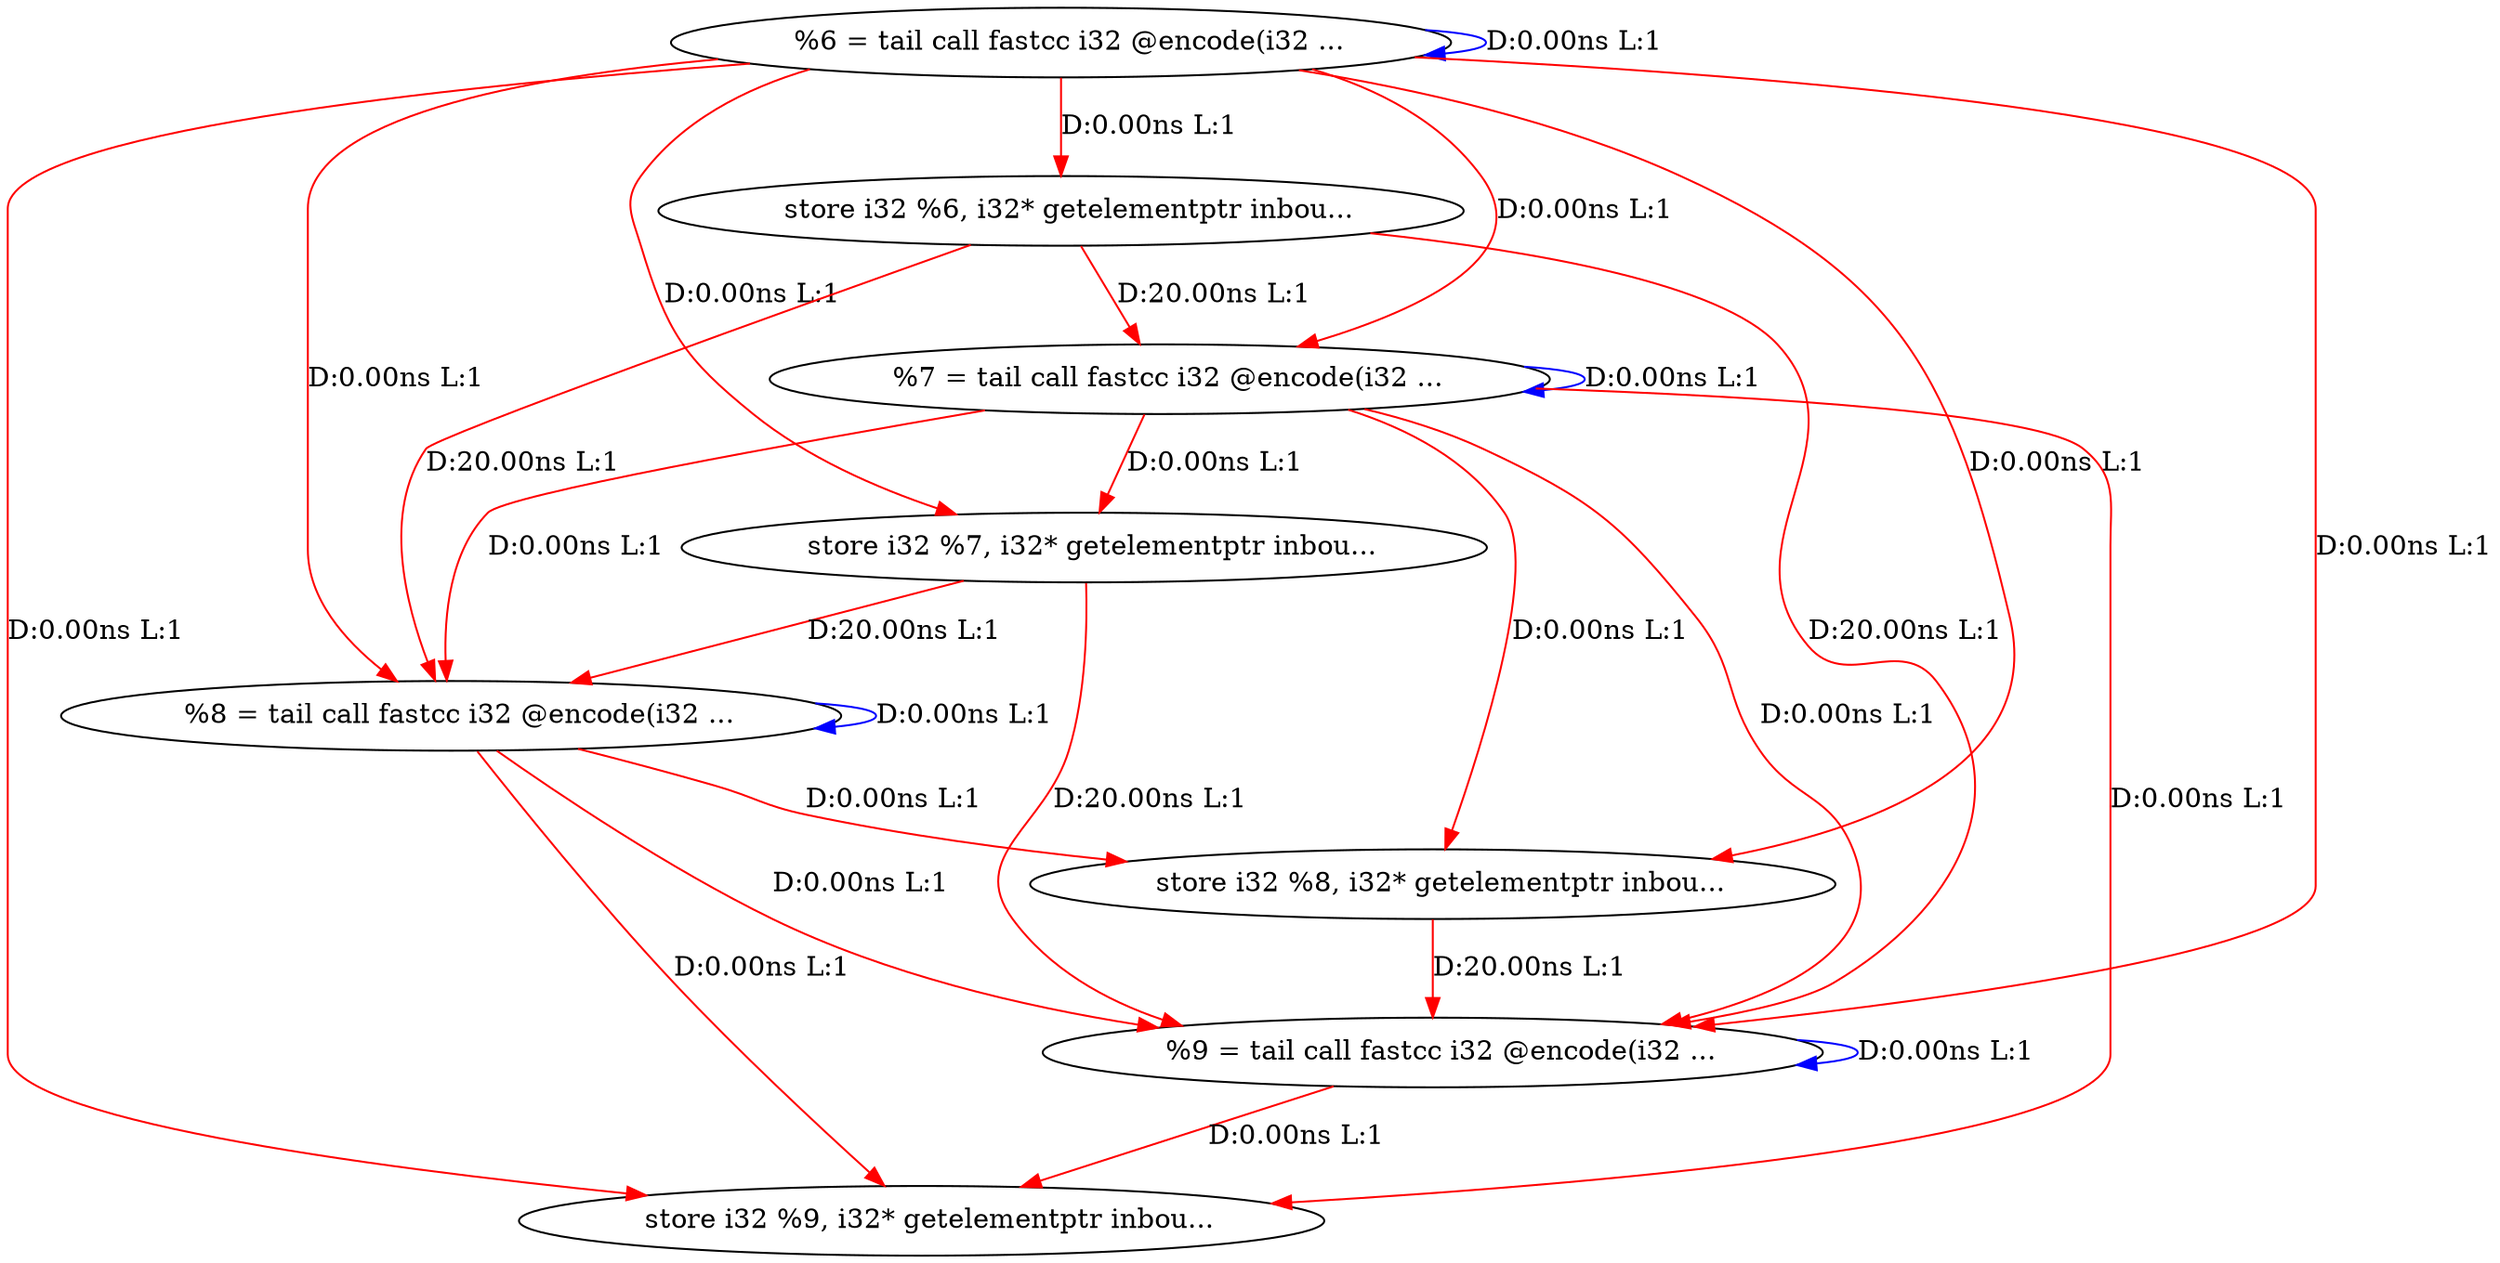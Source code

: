digraph {
Node0x3f359a0[label="  %6 = tail call fastcc i32 @encode(i32 ..."];
Node0x3f359a0 -> Node0x3f359a0[label="D:0.00ns L:1",color=blue];
Node0x3f35a80[label="  store i32 %6, i32* getelementptr inbou..."];
Node0x3f359a0 -> Node0x3f35a80[label="D:0.00ns L:1",color=red];
Node0x3f35b60[label="  %7 = tail call fastcc i32 @encode(i32 ..."];
Node0x3f359a0 -> Node0x3f35b60[label="D:0.00ns L:1",color=red];
Node0x3f35c40[label="  store i32 %7, i32* getelementptr inbou..."];
Node0x3f359a0 -> Node0x3f35c40[label="D:0.00ns L:1",color=red];
Node0x3f35d60[label="  %8 = tail call fastcc i32 @encode(i32 ..."];
Node0x3f359a0 -> Node0x3f35d60[label="D:0.00ns L:1",color=red];
Node0x3f35e40[label="  store i32 %8, i32* getelementptr inbou..."];
Node0x3f359a0 -> Node0x3f35e40[label="D:0.00ns L:1",color=red];
Node0x3f35f60[label="  %9 = tail call fastcc i32 @encode(i32 ..."];
Node0x3f359a0 -> Node0x3f35f60[label="D:0.00ns L:1",color=red];
Node0x3f36040[label="  store i32 %9, i32* getelementptr inbou..."];
Node0x3f359a0 -> Node0x3f36040[label="D:0.00ns L:1",color=red];
Node0x3f35a80 -> Node0x3f35b60[label="D:20.00ns L:1",color=red];
Node0x3f35a80 -> Node0x3f35d60[label="D:20.00ns L:1",color=red];
Node0x3f35a80 -> Node0x3f35f60[label="D:20.00ns L:1",color=red];
Node0x3f35b60 -> Node0x3f35b60[label="D:0.00ns L:1",color=blue];
Node0x3f35b60 -> Node0x3f35c40[label="D:0.00ns L:1",color=red];
Node0x3f35b60 -> Node0x3f35d60[label="D:0.00ns L:1",color=red];
Node0x3f35b60 -> Node0x3f35e40[label="D:0.00ns L:1",color=red];
Node0x3f35b60 -> Node0x3f35f60[label="D:0.00ns L:1",color=red];
Node0x3f35b60 -> Node0x3f36040[label="D:0.00ns L:1",color=red];
Node0x3f35c40 -> Node0x3f35d60[label="D:20.00ns L:1",color=red];
Node0x3f35c40 -> Node0x3f35f60[label="D:20.00ns L:1",color=red];
Node0x3f35d60 -> Node0x3f35d60[label="D:0.00ns L:1",color=blue];
Node0x3f35d60 -> Node0x3f35e40[label="D:0.00ns L:1",color=red];
Node0x3f35d60 -> Node0x3f35f60[label="D:0.00ns L:1",color=red];
Node0x3f35d60 -> Node0x3f36040[label="D:0.00ns L:1",color=red];
Node0x3f35e40 -> Node0x3f35f60[label="D:20.00ns L:1",color=red];
Node0x3f35f60 -> Node0x3f35f60[label="D:0.00ns L:1",color=blue];
Node0x3f35f60 -> Node0x3f36040[label="D:0.00ns L:1",color=red];
}
